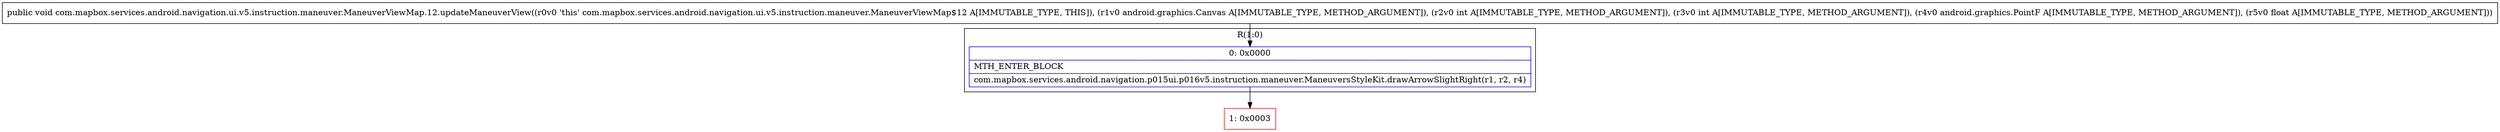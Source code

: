 digraph "CFG forcom.mapbox.services.android.navigation.ui.v5.instruction.maneuver.ManeuverViewMap.12.updateManeuverView(Landroid\/graphics\/Canvas;IILandroid\/graphics\/PointF;F)V" {
subgraph cluster_Region_196947256 {
label = "R(1:0)";
node [shape=record,color=blue];
Node_0 [shape=record,label="{0\:\ 0x0000|MTH_ENTER_BLOCK\l|com.mapbox.services.android.navigation.p015ui.p016v5.instruction.maneuver.ManeuversStyleKit.drawArrowSlightRight(r1, r2, r4)\l}"];
}
Node_1 [shape=record,color=red,label="{1\:\ 0x0003}"];
MethodNode[shape=record,label="{public void com.mapbox.services.android.navigation.ui.v5.instruction.maneuver.ManeuverViewMap.12.updateManeuverView((r0v0 'this' com.mapbox.services.android.navigation.ui.v5.instruction.maneuver.ManeuverViewMap$12 A[IMMUTABLE_TYPE, THIS]), (r1v0 android.graphics.Canvas A[IMMUTABLE_TYPE, METHOD_ARGUMENT]), (r2v0 int A[IMMUTABLE_TYPE, METHOD_ARGUMENT]), (r3v0 int A[IMMUTABLE_TYPE, METHOD_ARGUMENT]), (r4v0 android.graphics.PointF A[IMMUTABLE_TYPE, METHOD_ARGUMENT]), (r5v0 float A[IMMUTABLE_TYPE, METHOD_ARGUMENT])) }"];
MethodNode -> Node_0;
Node_0 -> Node_1;
}


